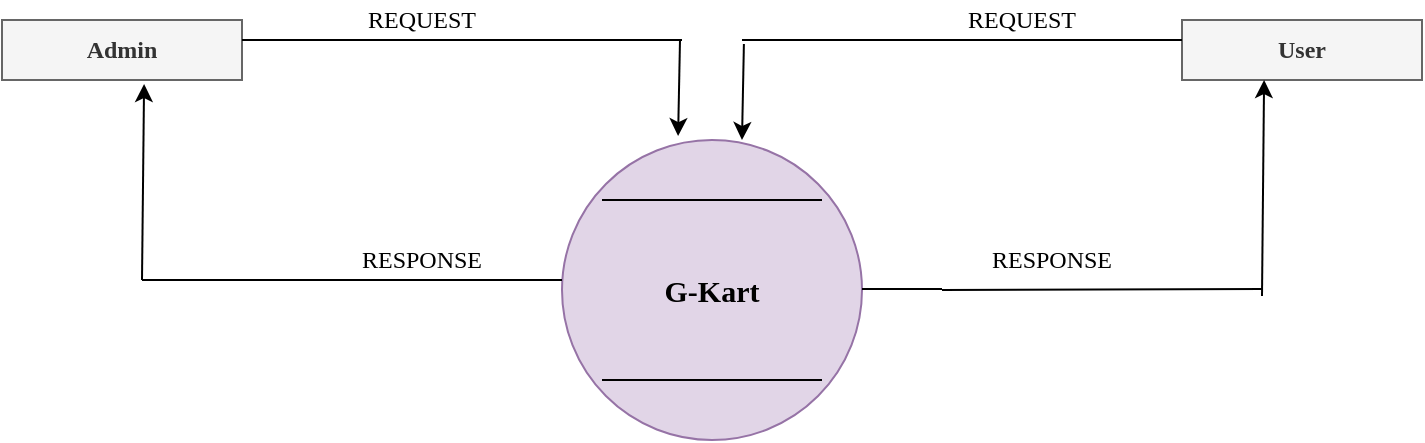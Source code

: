 <mxfile version="13.7.9" type="device"><diagram id="-VrJ3ReIUfuzESW5djxD" name="Page-1"><mxGraphModel dx="862" dy="492" grid="1" gridSize="10" guides="1" tooltips="1" connect="1" arrows="1" fold="1" page="1" pageScale="1" pageWidth="827" pageHeight="1169" math="0" shadow="0"><root><mxCell id="0"/><mxCell id="1" parent="0"/><mxCell id="H5A_SEooLCgm3aRiZI5L-2" value="&lt;b&gt;&lt;font style=&quot;font-size: 15px;&quot;&gt;G-Kart&lt;/font&gt;&lt;/b&gt;" style="ellipse;whiteSpace=wrap;html=1;aspect=fixed;labelBackgroundColor=none;fillColor=#e1d5e7;strokeColor=#9673a6;fontFamily=Lucida Console;" parent="1" vertex="1"><mxGeometry x="330" y="210" width="150" height="150" as="geometry"/></mxCell><mxCell id="H5A_SEooLCgm3aRiZI5L-3" value="&lt;b style=&quot;font-size: 12px;&quot;&gt;&lt;font style=&quot;font-size: 12px;&quot;&gt;Admin&lt;/font&gt;&lt;/b&gt;" style="rounded=0;whiteSpace=wrap;html=1;labelBackgroundColor=none;fillColor=#f5f5f5;strokeColor=#666666;fontSize=12;fontColor=#333333;glass=0;strokeWidth=1;fontFamily=Lucida Console;" parent="1" vertex="1"><mxGeometry x="50" y="150" width="120" height="30" as="geometry"/></mxCell><mxCell id="H5A_SEooLCgm3aRiZI5L-4" value="&lt;b style=&quot;font-size: 12px&quot;&gt;&lt;font style=&quot;font-size: 12px&quot;&gt;User&lt;/font&gt;&lt;/b&gt;" style="rounded=0;whiteSpace=wrap;html=1;labelBackgroundColor=none;fillColor=#f5f5f5;strokeColor=#666666;fontSize=12;fontColor=#333333;fontFamily=Lucida Console;" parent="1" vertex="1"><mxGeometry x="640" y="150" width="120" height="30" as="geometry"/></mxCell><mxCell id="H5A_SEooLCgm3aRiZI5L-12" value="" style="endArrow=none;html=1;fontSize=12;fontColor=#FF0000;" parent="1" edge="1"><mxGeometry width="50" height="50" relative="1" as="geometry"><mxPoint x="350" y="240" as="sourcePoint"/><mxPoint x="460" y="240" as="targetPoint"/><Array as="points"><mxPoint x="400" y="240"/></Array></mxGeometry></mxCell><mxCell id="H5A_SEooLCgm3aRiZI5L-13" value="" style="endArrow=none;html=1;fontSize=12;fontColor=#FF0000;" parent="1" edge="1"><mxGeometry width="50" height="50" relative="1" as="geometry"><mxPoint x="350" y="330" as="sourcePoint"/><mxPoint x="460" y="330" as="targetPoint"/></mxGeometry></mxCell><mxCell id="H5A_SEooLCgm3aRiZI5L-17" value="" style="endArrow=none;html=1;fontSize=12;fontColor=#FF0000;" parent="1" edge="1"><mxGeometry width="50" height="50" relative="1" as="geometry"><mxPoint x="240" y="160" as="sourcePoint"/><mxPoint x="390" y="160" as="targetPoint"/></mxGeometry></mxCell><mxCell id="H5A_SEooLCgm3aRiZI5L-19" value="" style="endArrow=classic;html=1;fontSize=12;fontColor=#FF0000;entryX=0.387;entryY=-0.013;entryDx=0;entryDy=0;entryPerimeter=0;" parent="1" target="H5A_SEooLCgm3aRiZI5L-2" edge="1"><mxGeometry width="50" height="50" relative="1" as="geometry"><mxPoint x="389" y="160" as="sourcePoint"/><mxPoint x="439" y="110" as="targetPoint"/></mxGeometry></mxCell><mxCell id="H5A_SEooLCgm3aRiZI5L-20" value="" style="endArrow=none;html=1;fontSize=12;fontColor=#FF0000;" parent="1" edge="1"><mxGeometry width="50" height="50" relative="1" as="geometry"><mxPoint x="520" y="160" as="sourcePoint"/><mxPoint x="640" y="160" as="targetPoint"/></mxGeometry></mxCell><mxCell id="H5A_SEooLCgm3aRiZI5L-21" value="" style="endArrow=classic;html=1;fontSize=12;fontColor=#FF0000;entryX=0.387;entryY=-0.013;entryDx=0;entryDy=0;entryPerimeter=0;" parent="1" edge="1"><mxGeometry width="50" height="50" relative="1" as="geometry"><mxPoint x="420.95" y="161.95" as="sourcePoint"/><mxPoint x="420.0" y="210.0" as="targetPoint"/></mxGeometry></mxCell><mxCell id="H5A_SEooLCgm3aRiZI5L-27" value="" style="endArrow=none;html=1;fontSize=12;fontColor=#FF0000;" parent="1" edge="1"><mxGeometry width="50" height="50" relative="1" as="geometry"><mxPoint x="210" y="280" as="sourcePoint"/><mxPoint x="330" y="280" as="targetPoint"/></mxGeometry></mxCell><mxCell id="H5A_SEooLCgm3aRiZI5L-28" value="" style="endArrow=classic;html=1;fontSize=12;fontColor=#FF0000;entryX=0.592;entryY=1.067;entryDx=0;entryDy=0;entryPerimeter=0;" parent="1" target="H5A_SEooLCgm3aRiZI5L-3" edge="1"><mxGeometry width="50" height="50" relative="1" as="geometry"><mxPoint x="120" y="280" as="sourcePoint"/><mxPoint x="170" y="230" as="targetPoint"/></mxGeometry></mxCell><mxCell id="H5A_SEooLCgm3aRiZI5L-29" value="" style="endArrow=none;html=1;fontSize=12;fontColor=#FF0000;" parent="1" edge="1"><mxGeometry width="50" height="50" relative="1" as="geometry"><mxPoint x="520" y="285" as="sourcePoint"/><mxPoint x="680" y="284.5" as="targetPoint"/></mxGeometry></mxCell><mxCell id="H5A_SEooLCgm3aRiZI5L-30" value="" style="endArrow=classic;html=1;fontSize=12;fontColor=#FF0000;entryX=0.342;entryY=1;entryDx=0;entryDy=0;entryPerimeter=0;" parent="1" target="H5A_SEooLCgm3aRiZI5L-4" edge="1"><mxGeometry width="50" height="50" relative="1" as="geometry"><mxPoint x="680" y="287.99" as="sourcePoint"/><mxPoint x="681.04" y="190" as="targetPoint"/></mxGeometry></mxCell><mxCell id="H5A_SEooLCgm3aRiZI5L-35" value="" style="endArrow=none;html=1;fontSize=12;fontColor=#FF0000;" parent="1" edge="1"><mxGeometry width="50" height="50" relative="1" as="geometry"><mxPoint x="170" y="160" as="sourcePoint"/><mxPoint x="240" y="160" as="targetPoint"/></mxGeometry></mxCell><mxCell id="H5A_SEooLCgm3aRiZI5L-36" value="" style="endArrow=none;html=1;fontSize=12;fontColor=#FF0000;" parent="1" edge="1"><mxGeometry width="50" height="50" relative="1" as="geometry"><mxPoint x="420" y="160" as="sourcePoint"/><mxPoint x="520" y="160" as="targetPoint"/></mxGeometry></mxCell><mxCell id="H5A_SEooLCgm3aRiZI5L-38" value="" style="endArrow=none;html=1;fontSize=12;fontColor=#FF0000;" parent="1" edge="1"><mxGeometry width="50" height="50" relative="1" as="geometry"><mxPoint x="120" y="280" as="sourcePoint"/><mxPoint x="210" y="280" as="targetPoint"/></mxGeometry></mxCell><mxCell id="H5A_SEooLCgm3aRiZI5L-40" value="" style="endArrow=none;html=1;fontSize=12;fontColor=#FF0000;" parent="1" edge="1"><mxGeometry width="50" height="50" relative="1" as="geometry"><mxPoint x="480" y="284.5" as="sourcePoint"/><mxPoint x="520" y="284.5" as="targetPoint"/></mxGeometry></mxCell><mxCell id="H5A_SEooLCgm3aRiZI5L-42" value="REQUEST" style="text;html=1;strokeColor=none;fillColor=none;align=center;verticalAlign=middle;whiteSpace=wrap;rounded=0;labelBackgroundColor=none;fontSize=12;fontFamily=Lucida Console;" parent="1" vertex="1"><mxGeometry x="230" y="140" width="60" height="20" as="geometry"/></mxCell><mxCell id="H5A_SEooLCgm3aRiZI5L-43" value="RESPONSE" style="text;html=1;strokeColor=none;fillColor=none;align=center;verticalAlign=middle;whiteSpace=wrap;rounded=0;labelBackgroundColor=none;fontSize=12;fontFamily=Lucida Console;" parent="1" vertex="1"><mxGeometry x="245" y="260" width="30" height="20" as="geometry"/></mxCell><mxCell id="H5A_SEooLCgm3aRiZI5L-44" value="REQUEST" style="text;html=1;strokeColor=none;fillColor=none;align=center;verticalAlign=middle;whiteSpace=wrap;rounded=0;labelBackgroundColor=none;fontSize=12;fontFamily=Lucida Console;" parent="1" vertex="1"><mxGeometry x="530" y="140" width="60" height="20" as="geometry"/></mxCell><mxCell id="H5A_SEooLCgm3aRiZI5L-45" value="RESPONSE" style="text;html=1;strokeColor=none;fillColor=none;align=center;verticalAlign=middle;whiteSpace=wrap;rounded=0;labelBackgroundColor=none;fontSize=12;fontFamily=Lucida Console;" parent="1" vertex="1"><mxGeometry x="560" y="260" width="30" height="20" as="geometry"/></mxCell></root></mxGraphModel></diagram></mxfile>